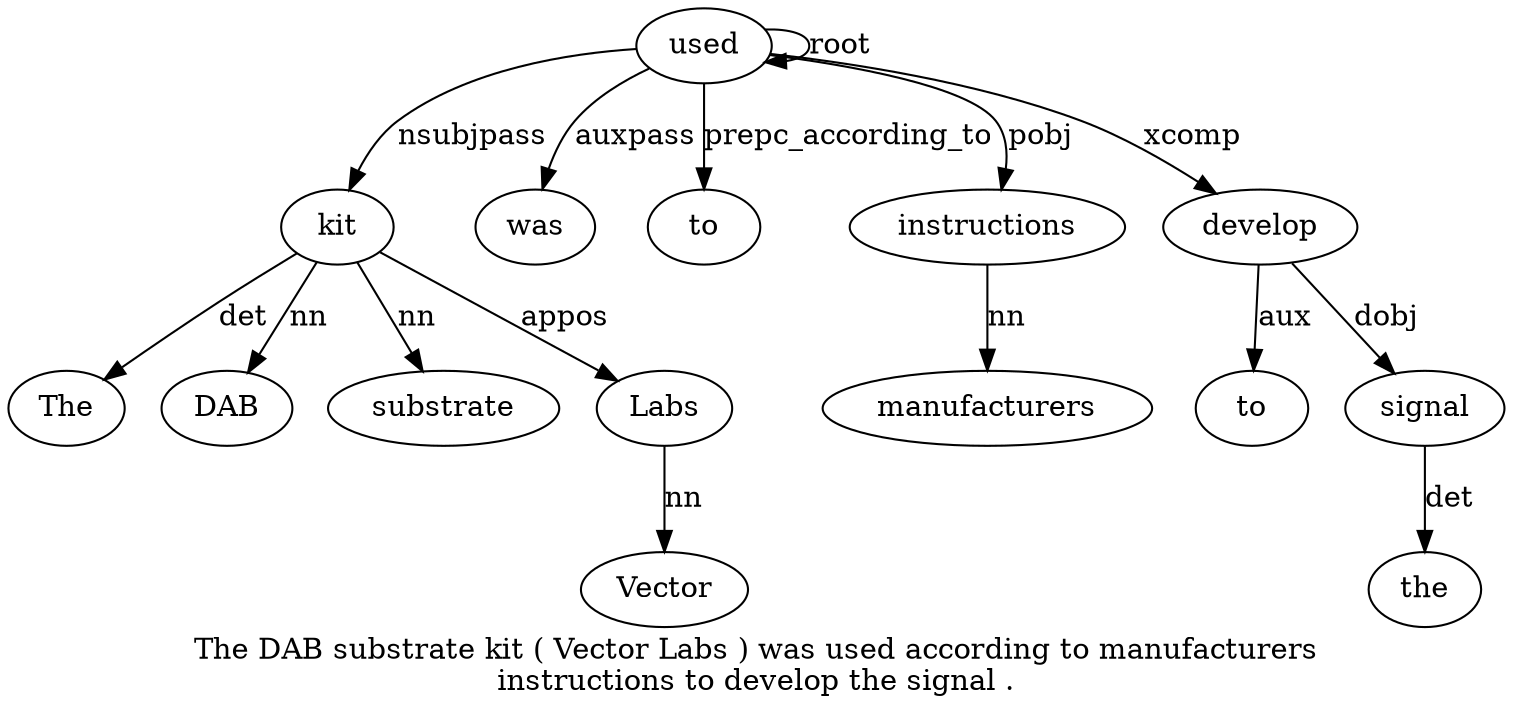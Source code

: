 digraph "The DAB substrate kit ( Vector Labs ) was used according to manufacturers instructions to develop the signal ." {
label="The DAB substrate kit ( Vector Labs ) was used according to manufacturers
instructions to develop the signal .";
kit4 [style=filled, fillcolor=white, label=kit];
The1 [style=filled, fillcolor=white, label=The];
kit4 -> The1  [label=det];
DAB2 [style=filled, fillcolor=white, label=DAB];
kit4 -> DAB2  [label=nn];
substrate3 [style=filled, fillcolor=white, label=substrate];
kit4 -> substrate3  [label=nn];
used10 [style=filled, fillcolor=white, label=used];
used10 -> kit4  [label=nsubjpass];
Labs7 [style=filled, fillcolor=white, label=Labs];
Vector6 [style=filled, fillcolor=white, label=Vector];
Labs7 -> Vector6  [label=nn];
kit4 -> Labs7  [label=appos];
was9 [style=filled, fillcolor=white, label=was];
used10 -> was9  [label=auxpass];
used10 -> used10  [label=root];
to12 [style=filled, fillcolor=white, label=to];
used10 -> to12  [label=prepc_according_to];
instructions14 [style=filled, fillcolor=white, label=instructions];
manufacturers13 [style=filled, fillcolor=white, label=manufacturers];
instructions14 -> manufacturers13  [label=nn];
used10 -> instructions14  [label=pobj];
develop16 [style=filled, fillcolor=white, label=develop];
to15 [style=filled, fillcolor=white, label=to];
develop16 -> to15  [label=aux];
used10 -> develop16  [label=xcomp];
signal18 [style=filled, fillcolor=white, label=signal];
the17 [style=filled, fillcolor=white, label=the];
signal18 -> the17  [label=det];
develop16 -> signal18  [label=dobj];
}
